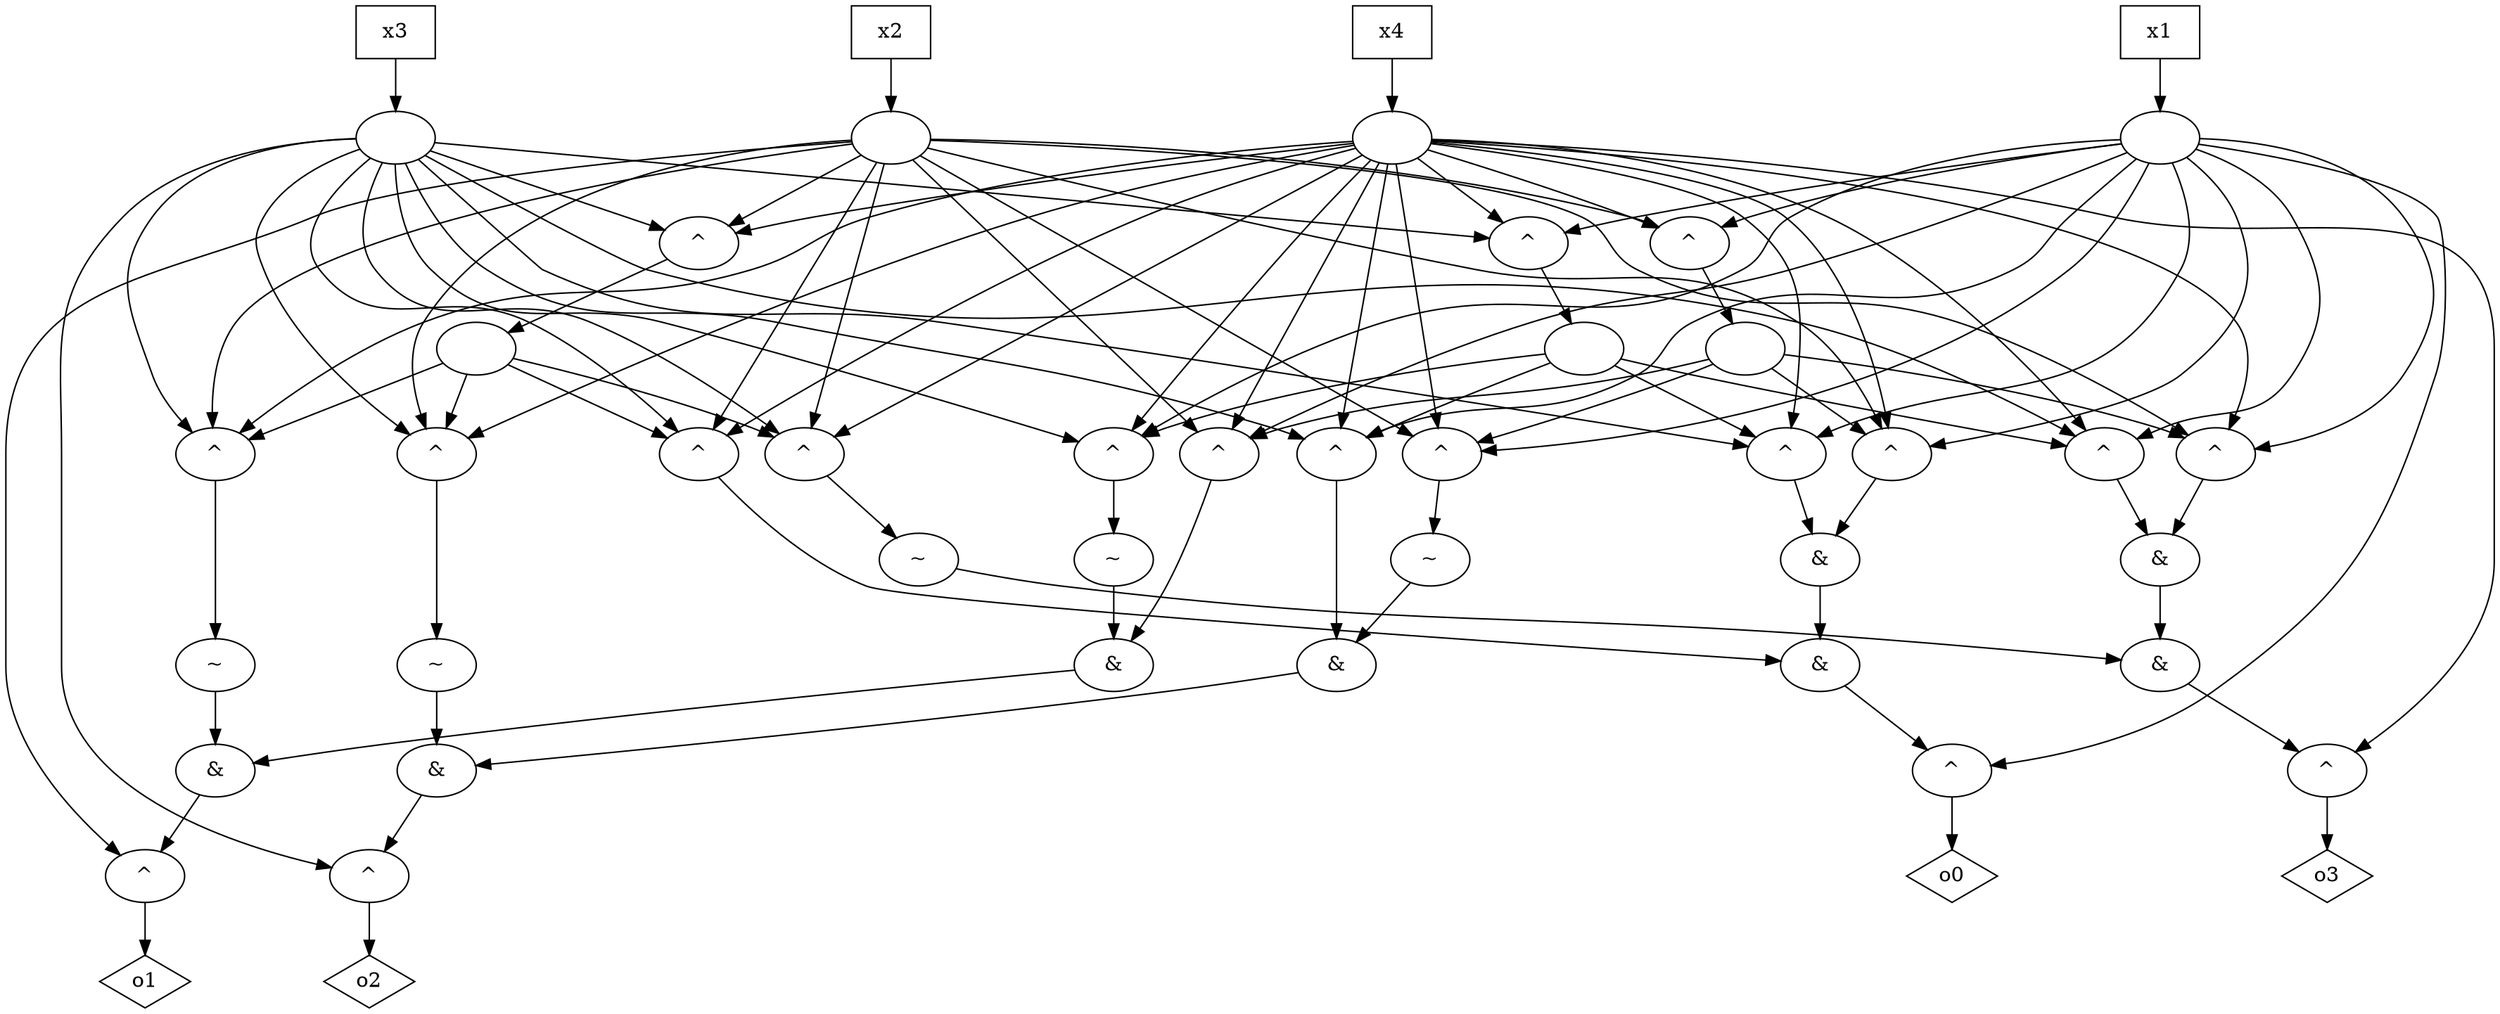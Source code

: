 digraph G {
n0 [label="o0",shape="diamond"];
n1 [label="^"];
n2 [label="&"];
n3 [label="&"];
n4 [label="^"];
n7 [label=""];
n11 [label="^"];
n14 [label=""];
n19 [label="^"];
n22 [label=""];
n27 [label="o1",shape="diamond"];
n28 [label="^"];
n29 [label="&"];
n30 [label="&"];
n31 [label="^"];
n38 [label="~"];
n39 [label="^"];
n46 [label="^"];
n54 [label="o2",shape="diamond"];
n55 [label="^"];
n56 [label="&"];
n57 [label="&"];
n58 [label="~"];
n59 [label="^"];
n66 [label="^"];
n73 [label="^"];
n81 [label="o3",shape="diamond"];
n82 [label="^"];
n83 [label="&"];
n84 [label="&"];
n85 [label="^"];
n92 [label="^"];
n99 [label="^"];
n109 [label="^"];
n111 [label=""];
n112 [label=""];
n113 [label=""];
n115 [label="^"];
n118 [label=""];
n124 [label="^"];
n117 [label="x1",shape="box"];
n126 [label="x2",shape="box"];
n119 [label="x4",shape="box"];
n122 [label="x3",shape="box"];
n5 [label="~"];
n6 [label="~"];
n12 [label="~"];
n1 -> n0
n2 -> n1
n3 -> n2
n4 -> n3
n7 -> n85
n7 -> n4
n7 -> n31
n7 -> n59
n11 -> n3
n14 -> n11
n14 -> n39
n14 -> n66
n14 -> n92
n19 -> n2
n22 -> n73
n22 -> n19
n22 -> n99
n22 -> n46
n28 -> n27
n29 -> n28
n30 -> n29
n31 -> n30
n38 -> n30
n39 -> n38
n46 -> n5
n55 -> n54
n56 -> n55
n57 -> n56
n58 -> n57
n59 -> n58
n66 -> n57
n73 -> n6
n82 -> n81
n83 -> n82
n84 -> n83
n85 -> n84
n92 -> n84
n99 -> n12
n109 -> n7
n111 -> n66
n111 -> n85
n111 -> n92
n111 -> n115
n111 -> n1
n111 -> n4
n111 -> n11
n111 -> n31
n111 -> n39
n111 -> n59
n111 -> n109
n112 -> n124
n112 -> n46
n112 -> n4
n112 -> n31
n112 -> n59
n112 -> n109
n112 -> n19
n112 -> n28
n112 -> n73
n112 -> n85
n112 -> n99
n113 -> n92
n113 -> n66
n113 -> n99
n113 -> n11
n113 -> n39
n113 -> n73
n113 -> n85
n113 -> n4
n113 -> n19
n113 -> n31
n113 -> n46
n113 -> n59
n113 -> n109
n113 -> n82
n113 -> n115
n113 -> n124
n115 -> n14
n118 -> n115
n118 -> n124
n118 -> n19
n118 -> n66
n118 -> n92
n118 -> n99
n118 -> n11
n118 -> n39
n118 -> n46
n118 -> n73
n118 -> n55
n124 -> n22
n117 -> n111
n126 -> n112
n119 -> n113
n122 -> n118
n5 -> n29
n6 -> n56
n12 -> n83
}